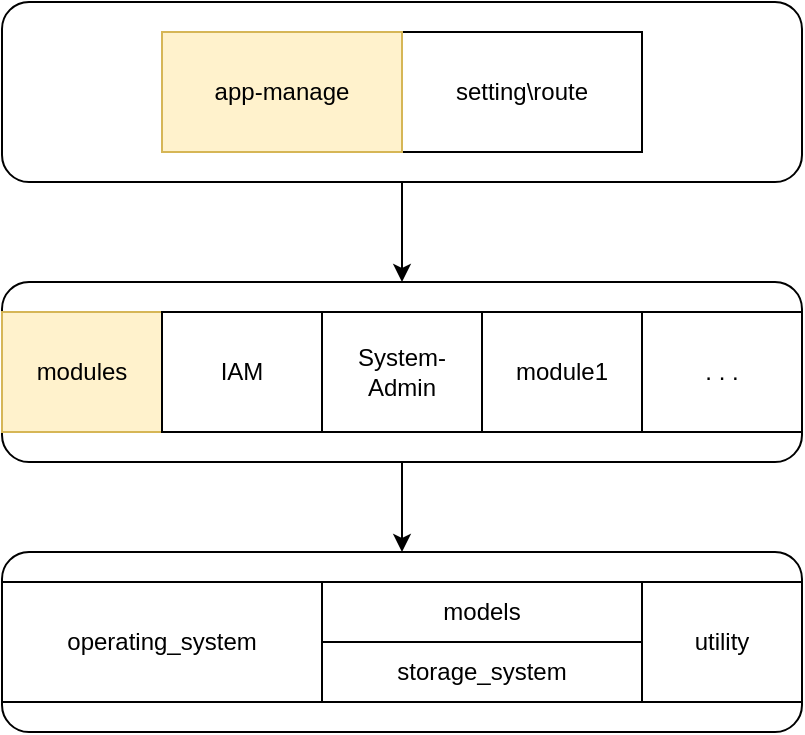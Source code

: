 <mxfile version="22.0.4" type="github">
  <diagram name="Page-1" id="6q_h9FtzISXLkknAFG1b">
    <mxGraphModel dx="691" dy="493" grid="1" gridSize="10" guides="1" tooltips="1" connect="1" arrows="1" fold="1" page="1" pageScale="1" pageWidth="827" pageHeight="1169" math="0" shadow="0">
      <root>
        <mxCell id="0" />
        <mxCell id="1" parent="0" />
        <mxCell id="Yw_mZcfW2_5spzIqeuDw-23" value="" style="rounded=1;whiteSpace=wrap;html=1;" vertex="1" parent="1">
          <mxGeometry x="240" y="400" width="400" height="90" as="geometry" />
        </mxCell>
        <mxCell id="Yw_mZcfW2_5spzIqeuDw-29" style="edgeStyle=orthogonalEdgeStyle;rounded=0;orthogonalLoop=1;jettySize=auto;html=1;entryX=0.5;entryY=0;entryDx=0;entryDy=0;" edge="1" parent="1" source="Yw_mZcfW2_5spzIqeuDw-20" target="Yw_mZcfW2_5spzIqeuDw-21">
          <mxGeometry relative="1" as="geometry" />
        </mxCell>
        <mxCell id="Yw_mZcfW2_5spzIqeuDw-20" value="" style="rounded=1;whiteSpace=wrap;html=1;" vertex="1" parent="1">
          <mxGeometry x="240" y="125" width="400" height="90" as="geometry" />
        </mxCell>
        <mxCell id="Yw_mZcfW2_5spzIqeuDw-15" value="" style="group" vertex="1" connectable="0" parent="1">
          <mxGeometry x="320" y="140" width="240" height="60" as="geometry" />
        </mxCell>
        <mxCell id="Yw_mZcfW2_5spzIqeuDw-1" value="setting\route" style="rounded=0;whiteSpace=wrap;html=1;" vertex="1" parent="Yw_mZcfW2_5spzIqeuDw-15">
          <mxGeometry x="120" width="120" height="60" as="geometry" />
        </mxCell>
        <mxCell id="Yw_mZcfW2_5spzIqeuDw-3" value="app-manage" style="rounded=0;whiteSpace=wrap;html=1;fillColor=#fff2cc;strokeColor=#d6b656;" vertex="1" parent="Yw_mZcfW2_5spzIqeuDw-15">
          <mxGeometry width="120" height="60" as="geometry" />
        </mxCell>
        <mxCell id="Yw_mZcfW2_5spzIqeuDw-16" value="" style="group" vertex="1" connectable="0" parent="1">
          <mxGeometry x="240" y="280" width="400" height="75" as="geometry" />
        </mxCell>
        <mxCell id="Yw_mZcfW2_5spzIqeuDw-21" value="" style="rounded=1;whiteSpace=wrap;html=1;" vertex="1" parent="Yw_mZcfW2_5spzIqeuDw-16">
          <mxGeometry y="-15" width="400" height="90" as="geometry" />
        </mxCell>
        <mxCell id="Yw_mZcfW2_5spzIqeuDw-5" value="modules" style="rounded=0;whiteSpace=wrap;html=1;fillColor=#fff2cc;strokeColor=#d6b656;" vertex="1" parent="Yw_mZcfW2_5spzIqeuDw-16">
          <mxGeometry width="80" height="60" as="geometry" />
        </mxCell>
        <mxCell id="Yw_mZcfW2_5spzIqeuDw-7" value="IAM" style="rounded=0;whiteSpace=wrap;html=1;" vertex="1" parent="Yw_mZcfW2_5spzIqeuDw-16">
          <mxGeometry x="80" width="80" height="60" as="geometry" />
        </mxCell>
        <mxCell id="Yw_mZcfW2_5spzIqeuDw-8" value="System-Admin" style="rounded=0;whiteSpace=wrap;html=1;" vertex="1" parent="Yw_mZcfW2_5spzIqeuDw-16">
          <mxGeometry x="160" width="80" height="60" as="geometry" />
        </mxCell>
        <mxCell id="Yw_mZcfW2_5spzIqeuDw-9" value="module1" style="rounded=0;whiteSpace=wrap;html=1;" vertex="1" parent="Yw_mZcfW2_5spzIqeuDw-16">
          <mxGeometry x="240" width="80" height="60" as="geometry" />
        </mxCell>
        <mxCell id="Yw_mZcfW2_5spzIqeuDw-10" value=". . ." style="rounded=0;whiteSpace=wrap;html=1;" vertex="1" parent="Yw_mZcfW2_5spzIqeuDw-16">
          <mxGeometry x="320" width="80" height="60" as="geometry" />
        </mxCell>
        <mxCell id="Yw_mZcfW2_5spzIqeuDw-17" value="" style="group" vertex="1" connectable="0" parent="1">
          <mxGeometry x="240" y="415" width="400" height="60" as="geometry" />
        </mxCell>
        <mxCell id="Yw_mZcfW2_5spzIqeuDw-2" value="operating_system" style="rounded=0;whiteSpace=wrap;html=1;" vertex="1" parent="Yw_mZcfW2_5spzIqeuDw-17">
          <mxGeometry width="160" height="60" as="geometry" />
        </mxCell>
        <mxCell id="Yw_mZcfW2_5spzIqeuDw-13" value="utility" style="rounded=0;whiteSpace=wrap;html=1;" vertex="1" parent="Yw_mZcfW2_5spzIqeuDw-17">
          <mxGeometry x="320" width="80" height="60" as="geometry" />
        </mxCell>
        <mxCell id="Yw_mZcfW2_5spzIqeuDw-14" value="" style="group" vertex="1" connectable="0" parent="Yw_mZcfW2_5spzIqeuDw-17">
          <mxGeometry x="150" width="170" height="60" as="geometry" />
        </mxCell>
        <mxCell id="Yw_mZcfW2_5spzIqeuDw-4" value="storage_system" style="rounded=0;whiteSpace=wrap;html=1;align=center;" vertex="1" parent="Yw_mZcfW2_5spzIqeuDw-14">
          <mxGeometry x="10" y="30" width="160" height="30" as="geometry" />
        </mxCell>
        <mxCell id="Yw_mZcfW2_5spzIqeuDw-12" value="models" style="rounded=0;whiteSpace=wrap;html=1;" vertex="1" parent="Yw_mZcfW2_5spzIqeuDw-14">
          <mxGeometry x="10" width="160" height="30" as="geometry" />
        </mxCell>
        <mxCell id="Yw_mZcfW2_5spzIqeuDw-30" style="edgeStyle=orthogonalEdgeStyle;rounded=0;orthogonalLoop=1;jettySize=auto;html=1;" edge="1" parent="1" source="Yw_mZcfW2_5spzIqeuDw-21" target="Yw_mZcfW2_5spzIqeuDw-23">
          <mxGeometry relative="1" as="geometry" />
        </mxCell>
      </root>
    </mxGraphModel>
  </diagram>
</mxfile>
